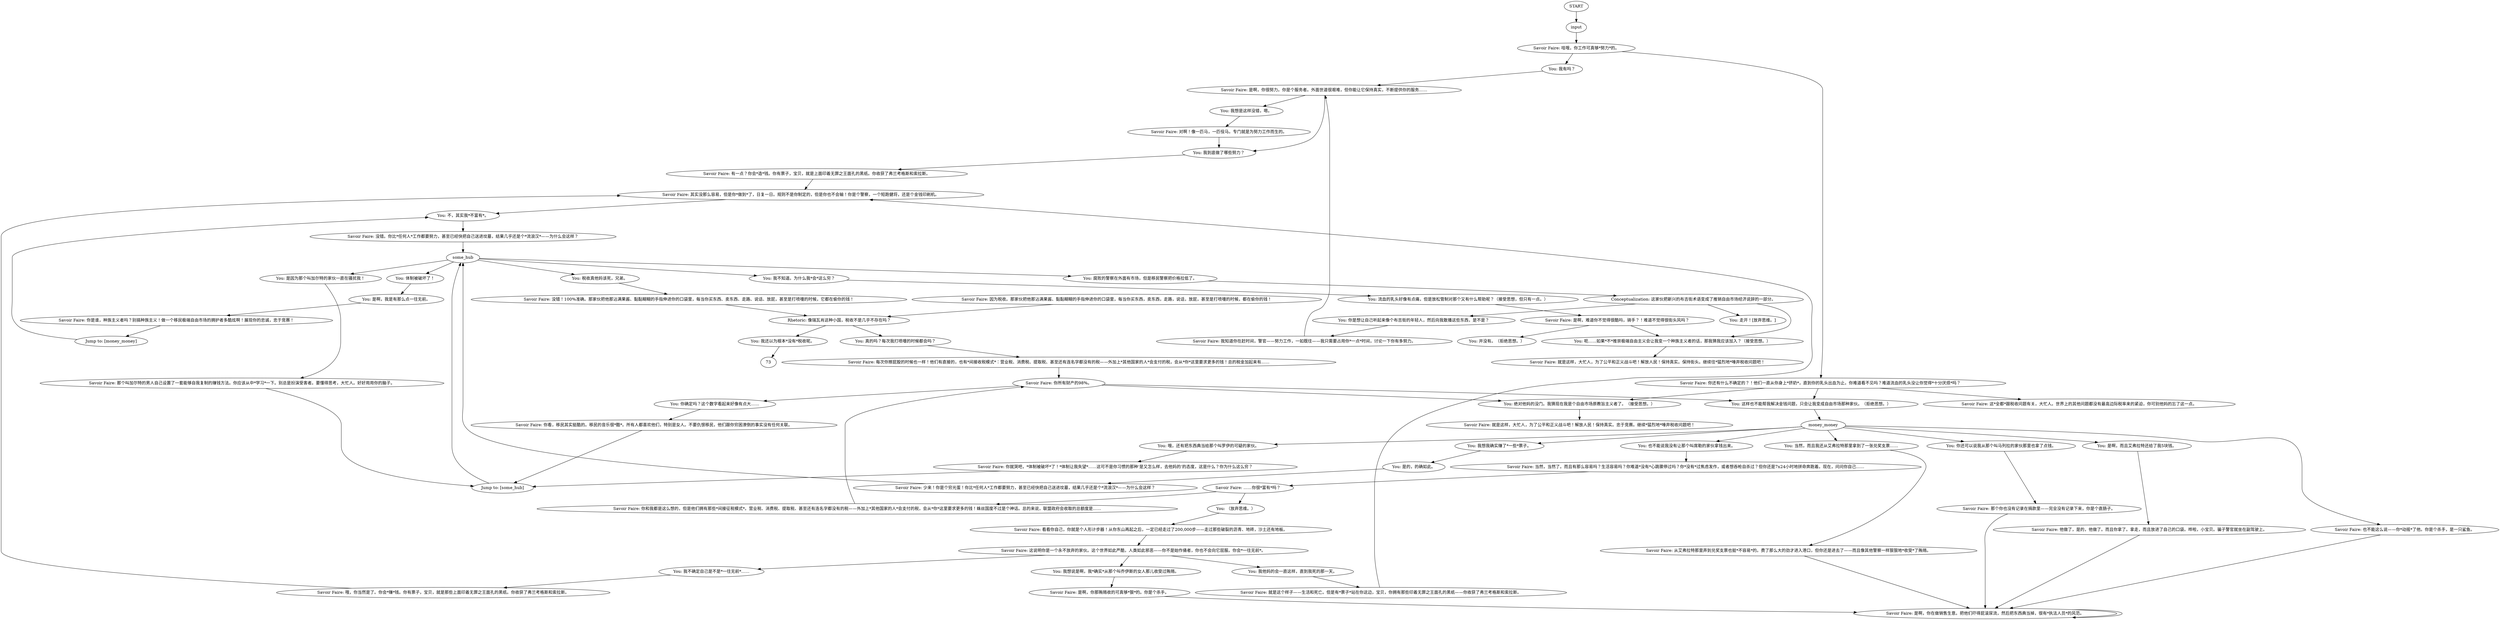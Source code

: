 # THOUGHT / GOSSAMER STATE
# Savoir Faire convinces you on the merits of being an Ultraliberal -- Gossamer State.
# ==================================================
digraph G {
	  0 [label="START"];
	  1 [label="input"];
	  2 [label="You: 也不能说我没有让那个叫席勒的家伙拿钱出来。"];
	  3 [label="Savoir Faire: 从艾弗拉特那里弄到兑奖支票也挺*不容易*的。费了那么大的劲才进入港口，但你还是进去了——而且像其他警察一样狠狠地*收受*了贿赂。"];
	  4 [label="Savoir Faire: 没错。你比*任何人*工作都要努力，甚至已经快把自己送进坟墓，结果几乎还是个*流浪汉*——为什么会这样？"];
	  5 [label="You: 税收真他妈该死，兄弟。"];
	  6 [label="You: 我到底做了哪些努力？"];
	  7 [label="You: 我不确定自己是不是*一往无前*……"];
	  8 [label="You: 当然，而且我还从艾弗拉特那里拿到了一张兑奖支票……"];
	  9 [label="You: 体制被破坏了！"];
	  10 [label="You: 是啊，而且艾弗拉特还给了我5块钱。"];
	  11 [label="You: 哦，还有把东西典当给那个叫罗伊的可疑的家伙。"];
	  12 [label="Savoir Faire: 那个你也没有记录在捐款里——完全没有记录下来，你是个直肠子。"];
	  13 [label="You: 绝对他妈的没门。我猜现在我是个自由市场原教旨主义者了。（接受思想。）"];
	  14 [label="You: 呃……如果*不*推崇极端自由主义会让我变一个种族主义者的话，那我猜我应该加入？（接受思想。）"];
	  15 [label="You: 走开！[放弃思维。]"];
	  16 [label="Savoir Faire: 对啊！像一匹马，一匹役马。专门就是为努力工作而生的。"];
	  17 [label="Savoir Faire: 其实没那么容易，但是你*做到*了，日复一日。规则不是你制定的，但是你也不会输！你是个警察，一个短跑健将，还是个金钱印刷机。"];
	  18 [label="Savoir Faire: 就是这个样子——生活和死亡。但是有*票子*站在你这边，宝贝，你拥有那些印着无罪之王面孔的黑纸——你收获了弗兰考格斯和索拉斯。"];
	  19 [label="Savoir Faire: 你所有财产的98%。"];
	  20 [label="Savoir Faire: 每次你擦屁股的时候也一样！他们有直接的，也有*间接收税模式*：营业税、消费税、提取税、甚至还有连名字都没有的税——外加上*其他国家的人*会支付的税，会从*你*这里要求更多的钱！总的税金加起来有……"];
	  21 [label="You: 你确定吗？这个数字看起来好像有点大……"];
	  22 [label="You: 并没有。（拒绝思想。）"];
	  23 [label="Savoir Faire: 哇哦，你工作可真够*努力*的。"];
	  24 [label="Savoir Faire: 是啊，你那贿赂收的可真够*狠*的。你是个杀手。"];
	  25 [label="You: 真的吗？每次我打喷嚏的时候都会吗？"];
	  26 [label="You: 这样也不能帮我解决金钱问题，只会让我变成自由市场那种家伙。（拒绝思想。）"];
	  27 [label="Savoir Faire: 他做了，是的，他做了。而且你拿了。拿走，而且放进了自己的口袋。哗啦，小宝贝。骗子警官就坐在副驾驶上。"];
	  28 [label="You: 我有吗？"];
	  29 [label="some_hub"];
	  30 [label="Savoir Faire: 那个叫加尔特的男人自己设置了一套能够自我复制的赚钱方法。你应该从中*学习*一下。别总是扮演受害者。要懂得思考，大忙人。好好用用你的脑子。"];
	  31 [label="You: 我还以为根本*没有*税收呢。"];
	  32 [label="Savoir Faire: 就是这样，大忙人，为了公平和正义战斗吧！解放人民！保持真实。保持街头。继续往*猛烈地*唾弃税收问题吧！"];
	  33 [label="You: 我想是这样没错，嗯。"];
	  34 [label="You: 我他妈的会一直这样，直到我死的那一天。"];
	  35 [label="Savoir Faire: 是啊，你很努力。你是个服务者。外面世道很艰难，但你能让它保持真实，不断提供你的服务……"];
	  36 [label="Savoir Faire: 哦，你当然是了。你会*赚*钱。你有票子，宝贝，就是那些上面印着无罪之王面孔的黑纸。你收获了弗兰考格斯和索拉斯。"];
	  37 [label="You: 我想我确实赚了*一些*票子。"];
	  38 [label="Savoir Faire: 少来！你是个穷光蛋！你比*任何人*工作都要努力，甚至已经快把自己送进坟墓，结果几乎还是个*流浪汉*——为什么会这样？"];
	  39 [label="Savoir Faire: 没错！100%准确。那家伙把他那沾满果酱、黏黏糊糊的手指伸进你的口袋里，每当你买东西、卖东西、走路、说话、放屁，甚至是打喷嚏的时候，它都在偷你的钱！"];
	  40 [label="Rhetoric: 像瑞瓦肖这种小国，税收不是几乎不存在吗？"];
	  41 [label="Savoir Faire: 这说明你是一个永不放弃的家伙。这个世界如此严酷，人类如此邪恶——你不是始作俑者，你也不会向它屈服。你会*一往无前*。"];
	  42 [label="You: 你还可以说我从那个叫马列拉的家伙那里也拿了点钱。"];
	  43 [label="Savoir Faire: ……你很*富有*吗？"];
	  44 [label="You: 我不知道。为什么我*会*这么穷？"];
	  45 [label="Savoir Faire: 就是这样，大忙人，为了公平和正义战斗吧！解放人民！保持真实。忠于竞赛。继续*猛烈地*唾弃税收问题吧！"];
	  46 [label="You: 你是想让自己听起来像个布吉街的年轻人，然后向我散播这些东西，是不是？"];
	  47 [label="You: 是因为那个叫加尔特的家伙一直在骚扰我！"];
	  48 [label="You: 腐败的警察在外面有市场，但是移民警察把价格拉低了。"];
	  49 [label="Jump to: [some_hub]"];
	  50 [label="Savoir Faire: 因为税收。那家伙把他那沾满果酱、黏黏糊糊的手指伸进你的口袋里，每当你买东西，卖东西，走路，说话，放屁，甚至是打喷嚏的时候，都在偷你的钱！"];
	  51 [label="You: 流血的乳头好像有点痛，但是放松管制对那个又有什么帮助呢？（接受思想，但只有一点。）"];
	  52 [label="Savoir Faire: 这*全都*跟税收问题有关，大忙人。世界上的其他问题都没有最高边际税率来的紧迫，你可别他妈的忘了这一点。"];
	  53 [label="Savoir Faire: 是啊，难道你不觉得很酷吗，骑手？！难道不觉得很街头风吗？"];
	  54 [label="Savoir Faire: 我知道你在赶时间，警官——努力工作，一如既往——我只需要占用你*一点*时间，讨论一下你有多努力。"];
	  55 [label="Savoir Faire: 看看你自己，你就是个人形计步器！从你东山再起之后，一定已经走过了200,000步——走过那些破裂的沥青、地砖，沙土还有地板。"];
	  56 [label="Savoir Faire: 有一点？你会*造*钱。你有票子，宝贝，就是上面印着无罪之王面孔的黑纸。你收获了弗兰考格斯和索拉斯。"];
	  57 [label="Savoir Faire: 你是谁，种族主义者吗？别搞种族主义！做一个移民极端自由市场的拥护者多酷炫啊！展现你的忠诚，忠于竞赛！"];
	  58 [label="money_money"];
	  59 [label="You: 不，其实我*不富有*。"];
	  60 [label="You: （放弃思维。）"];
	  61 [label="Savoir Faire: 你还有什么不确定的？！他们一直从你身上*挤奶*，直到你的乳头出血为止。你难道看不见吗？难道流血的乳头没让你觉得*十分厌烦*吗？"];
	  62 [label="Savoir Faire: 你看，移民其实挺酷的。移民的音乐很*酷*。所有人都喜欢他们，特别是女人。不要仇恨移民，他们跟你穷困潦倒的事实没有任何关联。"];
	  63 [label="Conceptualization: 这家伙把新兴的布吉街术语变成了推销自由市场经济说辞的一部分。"];
	  64 [label="Jump to: [money_money]"];
	  65 [label="Savoir Faire: 是啊，你在做销售生意。把他们吓得屁滚尿流，然后把东西典当掉，很有*执法人员*的风范。"];
	  66 [label="Savoir Faire: 你就哭吧，*体制被破坏*了！*体制让我失望*……这可不是你习惯的那种‘是又怎么样，去他妈的’的态度，这是什么？你为什么这么穷？"];
	  67 [label="You: 是啊，我是有那么点一往无前。"];
	  68 [label="You: 我想说是啊，我*确实*从那个叫乔伊斯的女人那儿收受过贿赂。"];
	  69 [label="Savoir Faire: 也不能这么说——你*动摇*了他。你是个杀手，是一只鲨鱼。"];
	  70 [label="Savoir Faire: 当然，当然了。而且有那么容易吗？生活容易吗？你难道*没有*心跳骤停过吗？你*没有*过焦虑发作，或者想吞枪自杀过？但你还是7x24小时地拼命奔跑着。现在，问问你自己……"];
	  71 [label="You: 是的，的确如此。"];
	  72 [label="Savoir Faire: 你和我都是这么想的，但是他们拥有那些*间接征税模式*。营业税、消费税、提取税、甚至还有连名字都没有的税——外加上*其他国家的人*会支付的税，会从*你*这里要求更多的钱！蛛丝国度不过是个神话。总的来说，联盟政府会收取的总额度是……"];
	  0 -> 1
	  1 -> 23
	  2 -> 70
	  3 -> 65
	  4 -> 29
	  5 -> 39
	  6 -> 56
	  7 -> 36
	  8 -> 3
	  9 -> 67
	  10 -> 27
	  11 -> 66
	  12 -> 65
	  13 -> 45
	  14 -> 32
	  16 -> 6
	  17 -> 59
	  18 -> 17
	  19 -> 21
	  19 -> 26
	  19 -> 13
	  20 -> 19
	  21 -> 62
	  23 -> 28
	  23 -> 61
	  24 -> 65
	  25 -> 20
	  26 -> 58
	  27 -> 65
	  28 -> 35
	  29 -> 5
	  29 -> 9
	  29 -> 44
	  29 -> 47
	  29 -> 48
	  30 -> 49
	  31 -> 73
	  33 -> 16
	  34 -> 18
	  35 -> 33
	  35 -> 6
	  36 -> 17
	  37 -> 71
	  38 -> 29
	  39 -> 40
	  40 -> 25
	  40 -> 31
	  41 -> 34
	  41 -> 68
	  41 -> 7
	  42 -> 12
	  43 -> 72
	  43 -> 60
	  44 -> 51
	  46 -> 54
	  47 -> 30
	  48 -> 63
	  49 -> 29
	  50 -> 40
	  51 -> 53
	  53 -> 14
	  53 -> 22
	  54 -> 35
	  55 -> 41
	  56 -> 17
	  57 -> 64
	  58 -> 2
	  58 -> 69
	  58 -> 37
	  58 -> 8
	  58 -> 10
	  58 -> 42
	  58 -> 11
	  59 -> 4
	  60 -> 55
	  61 -> 26
	  61 -> 52
	  61 -> 13
	  62 -> 49
	  63 -> 46
	  63 -> 14
	  63 -> 15
	  64 -> 59
	  65 -> 65
	  66 -> 49
	  67 -> 57
	  68 -> 24
	  69 -> 65
	  70 -> 43
	  71 -> 38
	  72 -> 19
}

